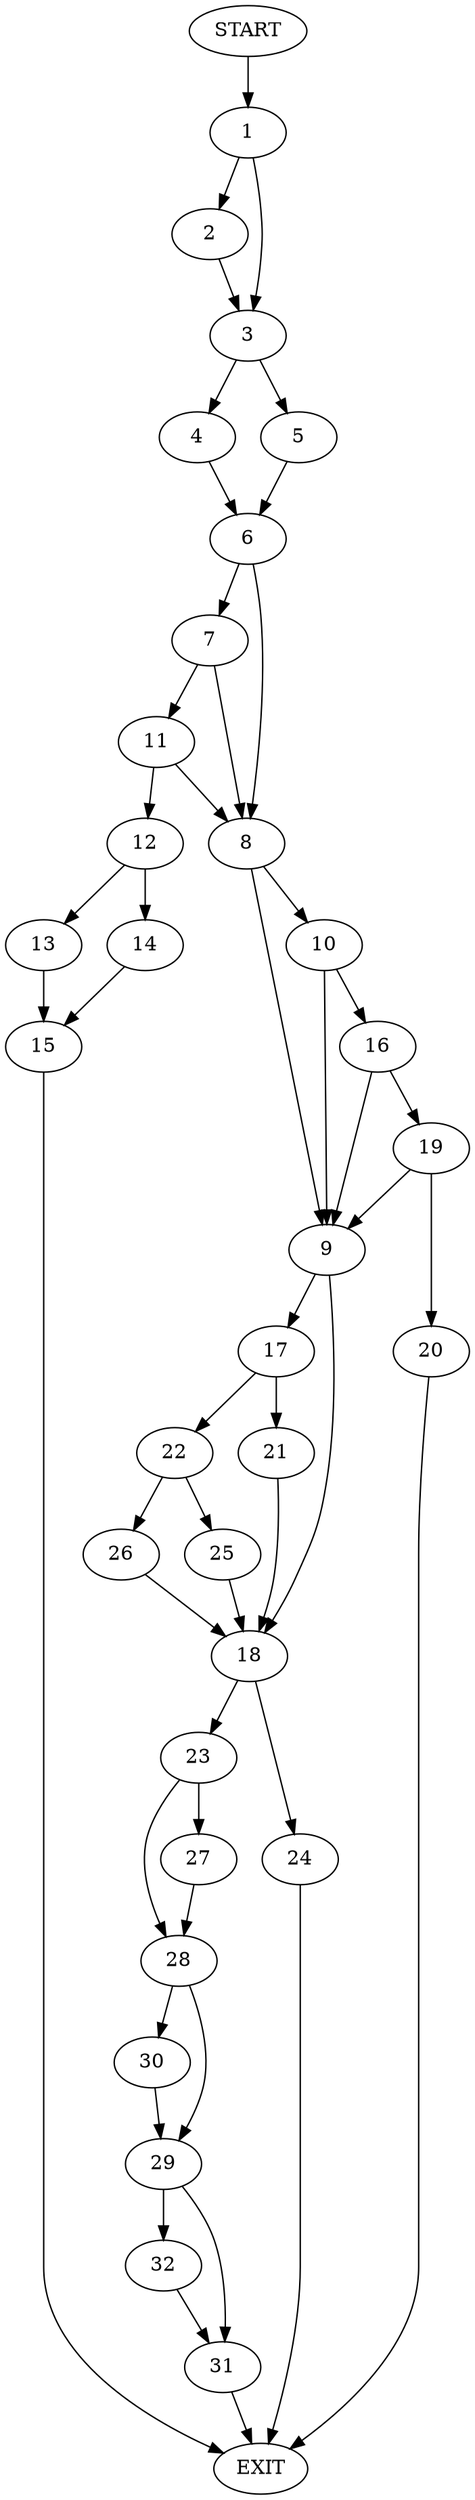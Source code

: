 digraph {
0 [label="START"]
33 [label="EXIT"]
0 -> 1
1 -> 2
1 -> 3
3 -> 4
3 -> 5
2 -> 3
5 -> 6
4 -> 6
6 -> 7
6 -> 8
8 -> 9
8 -> 10
7 -> 8
7 -> 11
11 -> 12
11 -> 8
12 -> 13
12 -> 14
14 -> 15
13 -> 15
15 -> 33
10 -> 9
10 -> 16
9 -> 17
9 -> 18
16 -> 9
16 -> 19
19 -> 20
19 -> 9
20 -> 33
17 -> 21
17 -> 22
18 -> 23
18 -> 24
22 -> 25
22 -> 26
21 -> 18
25 -> 18
26 -> 18
23 -> 27
23 -> 28
24 -> 33
27 -> 28
28 -> 29
28 -> 30
30 -> 29
29 -> 31
29 -> 32
31 -> 33
32 -> 31
}

